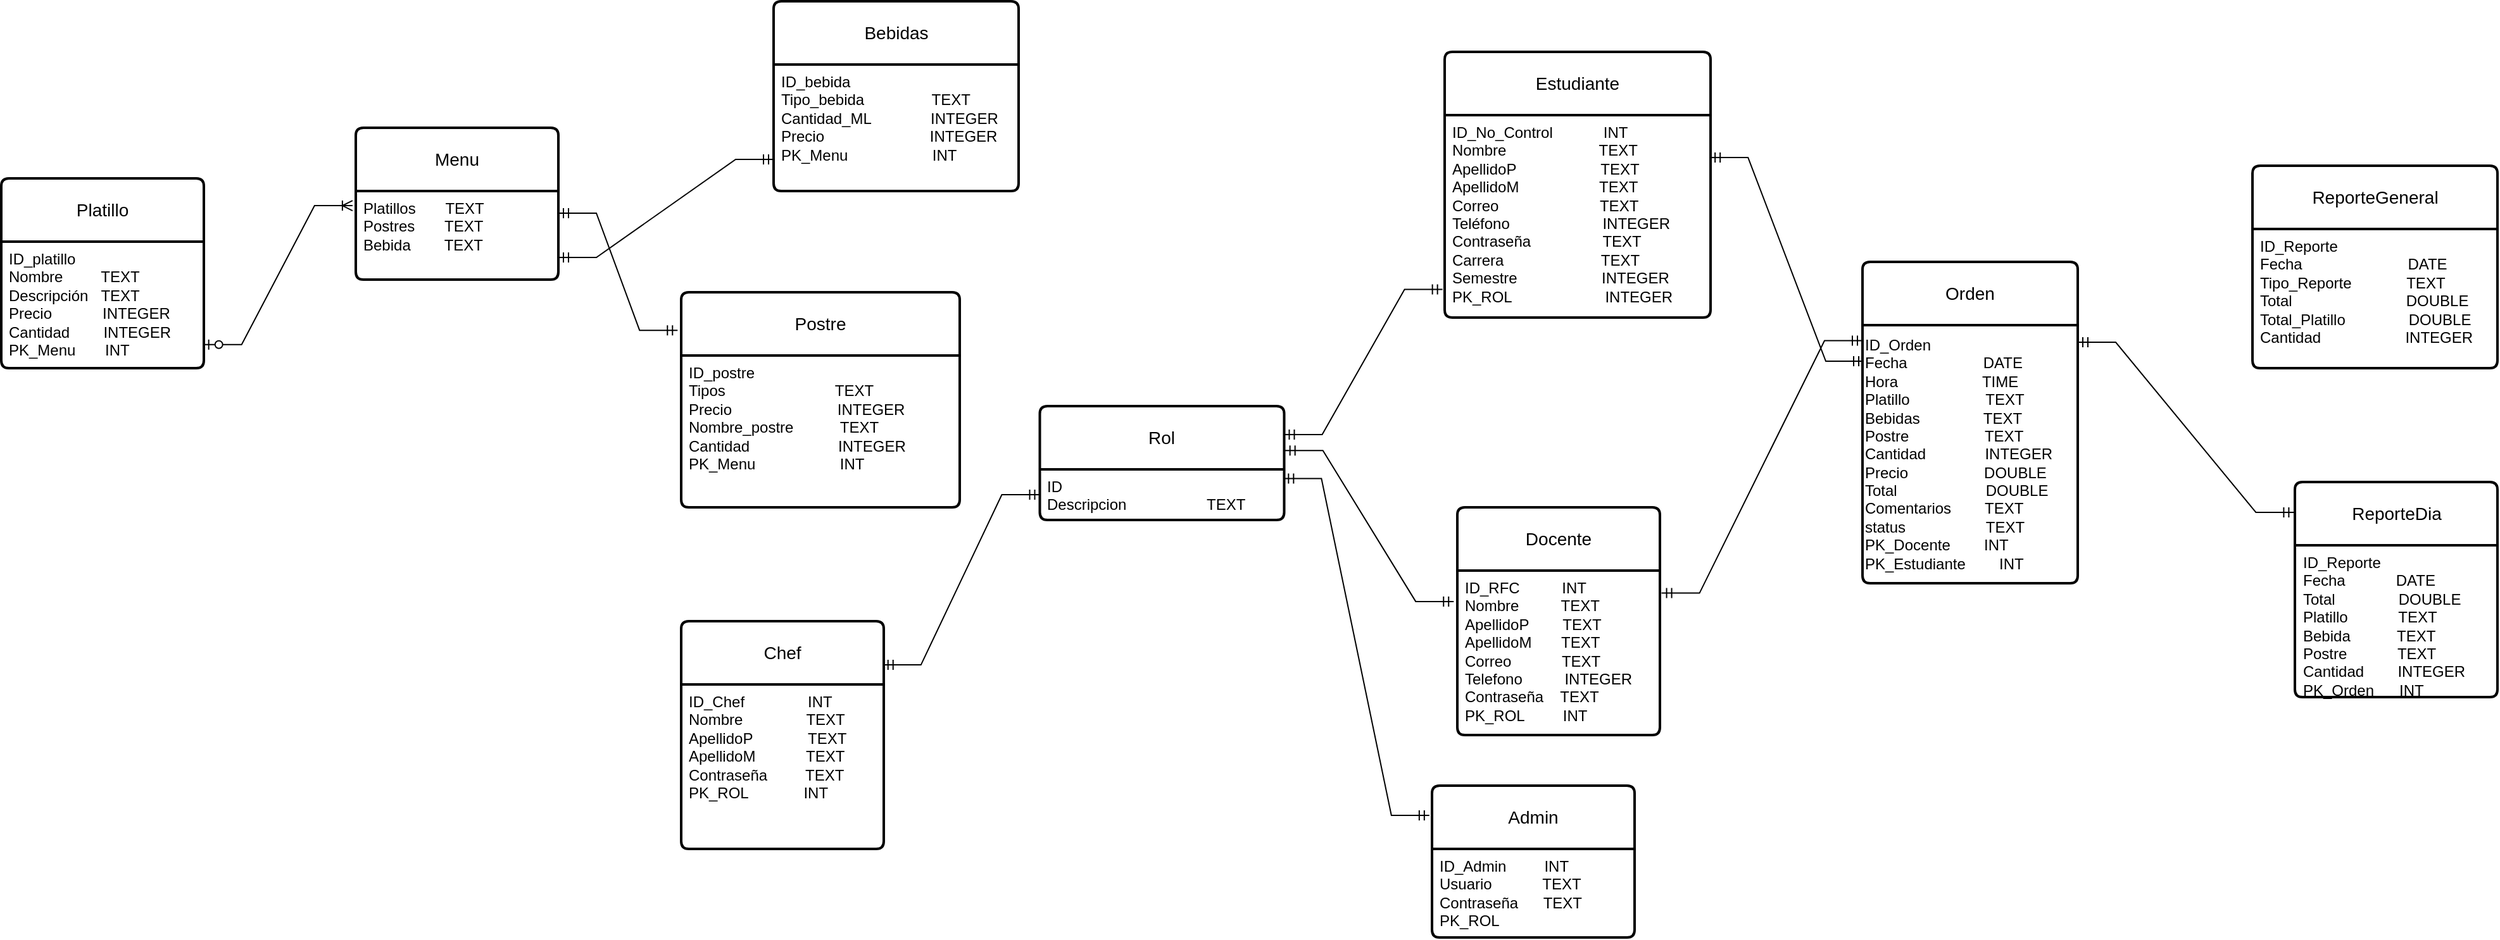 <mxfile version="26.2.14">
  <diagram name="Página-1" id="h7LUN1vNj84Fv_pHa3Pm">
    <mxGraphModel dx="1074" dy="588" grid="1" gridSize="10" guides="1" tooltips="1" connect="1" arrows="1" fold="1" page="1" pageScale="1" pageWidth="827" pageHeight="1169" math="0" shadow="0">
      <root>
        <mxCell id="0" />
        <mxCell id="1" parent="0" />
        <mxCell id="UgrekTySW67cZ93FWNIJ-5" value="Platillo" style="swimlane;childLayout=stackLayout;horizontal=1;startSize=50;horizontalStack=0;rounded=1;fontSize=14;fontStyle=0;strokeWidth=2;resizeParent=0;resizeLast=1;shadow=0;dashed=0;align=center;arcSize=4;whiteSpace=wrap;html=1;" parent="1" vertex="1">
          <mxGeometry x="290" y="160" width="160" height="150" as="geometry" />
        </mxCell>
        <mxCell id="UgrekTySW67cZ93FWNIJ-6" value="ID_platillo&lt;div&gt;&lt;div&gt;Nombre&amp;nbsp; &amp;nbsp; &amp;nbsp; &amp;nbsp; &amp;nbsp;TEXT&lt;/div&gt;&lt;div&gt;Descripción&amp;nbsp; &amp;nbsp;TEXT&lt;/div&gt;&lt;div&gt;Precio&amp;nbsp; &amp;nbsp; &amp;nbsp; &amp;nbsp; &amp;nbsp; &amp;nbsp; INTEGER&lt;/div&gt;&lt;div&gt;Cantidad&amp;nbsp; &amp;nbsp; &amp;nbsp; &amp;nbsp; INTEGER&lt;/div&gt;&lt;/div&gt;&lt;div&gt;PK_Menu&amp;nbsp; &amp;nbsp; &amp;nbsp; &amp;nbsp;INT&lt;/div&gt;" style="align=left;strokeColor=none;fillColor=none;spacingLeft=4;spacingRight=4;fontSize=12;verticalAlign=top;resizable=0;rotatable=0;part=1;html=1;whiteSpace=wrap;" parent="UgrekTySW67cZ93FWNIJ-5" vertex="1">
          <mxGeometry y="50" width="160" height="100" as="geometry" />
        </mxCell>
        <mxCell id="UgrekTySW67cZ93FWNIJ-7" value="&lt;div&gt;ReporteDia&lt;/div&gt;" style="swimlane;childLayout=stackLayout;horizontal=1;startSize=50;horizontalStack=0;rounded=1;fontSize=14;fontStyle=0;strokeWidth=2;resizeParent=0;resizeLast=1;shadow=0;dashed=0;align=center;arcSize=4;whiteSpace=wrap;html=1;" parent="1" vertex="1">
          <mxGeometry x="2101.5" y="400" width="160" height="170" as="geometry" />
        </mxCell>
        <mxCell id="UgrekTySW67cZ93FWNIJ-8" value="ID_Reporte&lt;div&gt;Fecha&amp;nbsp; &amp;nbsp; &amp;nbsp; &amp;nbsp; &amp;nbsp; &amp;nbsp; DATE&amp;nbsp;&lt;/div&gt;&lt;div&gt;Total&amp;nbsp; &amp;nbsp; &amp;nbsp; &amp;nbsp; &amp;nbsp; &amp;nbsp; &amp;nbsp; &amp;nbsp;DOUBLE&lt;/div&gt;&lt;div&gt;Platillo&amp;nbsp; &amp;nbsp; &amp;nbsp; &amp;nbsp; &amp;nbsp; &amp;nbsp; TEXT&lt;/div&gt;&lt;div&gt;Bebida&amp;nbsp; &amp;nbsp; &amp;nbsp; &amp;nbsp; &amp;nbsp; &amp;nbsp;TEXT&lt;/div&gt;&lt;div&gt;Postre&amp;nbsp; &amp;nbsp; &amp;nbsp; &amp;nbsp; &amp;nbsp; &amp;nbsp; TEXT&lt;/div&gt;&lt;div&gt;Cantidad&amp;nbsp; &amp;nbsp; &amp;nbsp; &amp;nbsp; INTEGER&lt;/div&gt;&lt;div&gt;PK_Orden&amp;nbsp; &amp;nbsp; &amp;nbsp; INT&lt;/div&gt;" style="align=left;strokeColor=none;fillColor=none;spacingLeft=4;spacingRight=4;fontSize=12;verticalAlign=top;resizable=0;rotatable=0;part=1;html=1;whiteSpace=wrap;" parent="UgrekTySW67cZ93FWNIJ-7" vertex="1">
          <mxGeometry y="50" width="160" height="120" as="geometry" />
        </mxCell>
        <mxCell id="UgrekTySW67cZ93FWNIJ-9" value="&lt;div&gt;Menu&lt;/div&gt;" style="swimlane;childLayout=stackLayout;horizontal=1;startSize=50;horizontalStack=0;rounded=1;fontSize=14;fontStyle=0;strokeWidth=2;resizeParent=0;resizeLast=1;shadow=0;dashed=0;align=center;arcSize=4;whiteSpace=wrap;html=1;" parent="1" vertex="1">
          <mxGeometry x="570" y="120" width="160" height="120" as="geometry" />
        </mxCell>
        <mxCell id="UgrekTySW67cZ93FWNIJ-10" value="Platillos&amp;nbsp; &amp;nbsp; &amp;nbsp; &amp;nbsp;TEXT&lt;div&gt;Postres&amp;nbsp; &amp;nbsp; &amp;nbsp; &amp;nbsp;TEXT&lt;/div&gt;&lt;div&gt;Bebida&amp;nbsp; &amp;nbsp; &amp;nbsp; &amp;nbsp; TEXT&lt;/div&gt;" style="align=left;strokeColor=none;fillColor=none;spacingLeft=4;spacingRight=4;fontSize=12;verticalAlign=top;resizable=0;rotatable=0;part=1;html=1;whiteSpace=wrap;" parent="UgrekTySW67cZ93FWNIJ-9" vertex="1">
          <mxGeometry y="50" width="160" height="70" as="geometry" />
        </mxCell>
        <mxCell id="UgrekTySW67cZ93FWNIJ-11" value="Bebidas" style="swimlane;childLayout=stackLayout;horizontal=1;startSize=50;horizontalStack=0;rounded=1;fontSize=14;fontStyle=0;strokeWidth=2;resizeParent=0;resizeLast=1;shadow=0;dashed=0;align=center;arcSize=4;whiteSpace=wrap;html=1;" parent="1" vertex="1">
          <mxGeometry x="900" y="20" width="193.5" height="150" as="geometry" />
        </mxCell>
        <mxCell id="UgrekTySW67cZ93FWNIJ-12" value="ID_bebida&amp;nbsp; &amp;nbsp; &amp;nbsp; &amp;nbsp; &amp;nbsp; &amp;nbsp; &amp;nbsp; &amp;nbsp; &amp;nbsp; &amp;nbsp;&lt;div&gt;Tipo_bebida&amp;nbsp; &amp;nbsp; &amp;nbsp; &amp;nbsp; &amp;nbsp; &amp;nbsp; &amp;nbsp; &amp;nbsp; TEXT&lt;/div&gt;&lt;div&gt;Cantidad_ML&amp;nbsp; &amp;nbsp; &amp;nbsp; &amp;nbsp; &amp;nbsp; &amp;nbsp; &amp;nbsp; INTEGER&lt;/div&gt;&lt;div&gt;Precio&amp;nbsp; &amp;nbsp; &amp;nbsp; &amp;nbsp; &amp;nbsp; &amp;nbsp; &amp;nbsp; &amp;nbsp; &amp;nbsp; &amp;nbsp; &amp;nbsp; &amp;nbsp; &amp;nbsp;INTEGER&lt;/div&gt;&lt;div&gt;PK_Menu&amp;nbsp; &amp;nbsp; &amp;nbsp; &amp;nbsp; &amp;nbsp; &amp;nbsp; &amp;nbsp; &amp;nbsp; &amp;nbsp; &amp;nbsp; INT&lt;/div&gt;&lt;div&gt;&lt;br&gt;&lt;/div&gt;" style="align=left;strokeColor=none;fillColor=none;spacingLeft=4;spacingRight=4;fontSize=12;verticalAlign=top;resizable=0;rotatable=0;part=1;html=1;whiteSpace=wrap;" parent="UgrekTySW67cZ93FWNIJ-11" vertex="1">
          <mxGeometry y="50" width="193.5" height="100" as="geometry" />
        </mxCell>
        <mxCell id="UgrekTySW67cZ93FWNIJ-20" value="ReporteGeneral" style="swimlane;childLayout=stackLayout;horizontal=1;startSize=50;horizontalStack=0;rounded=1;fontSize=14;fontStyle=0;strokeWidth=2;resizeParent=0;resizeLast=1;shadow=0;dashed=0;align=center;arcSize=4;whiteSpace=wrap;html=1;" parent="1" vertex="1">
          <mxGeometry x="2068" y="150" width="193.5" height="160" as="geometry" />
        </mxCell>
        <mxCell id="UgrekTySW67cZ93FWNIJ-21" value="&lt;div&gt;ID_Reporte&lt;/div&gt;&lt;div&gt;Fecha&amp;nbsp; &amp;nbsp; &amp;nbsp; &amp;nbsp; &amp;nbsp; &amp;nbsp; &amp;nbsp; &amp;nbsp; &amp;nbsp; &amp;nbsp; &amp;nbsp; &amp;nbsp; &amp;nbsp;DATE&lt;/div&gt;&lt;div&gt;Tipo_Reporte&amp;nbsp; &amp;nbsp; &amp;nbsp; &amp;nbsp; &amp;nbsp; &amp;nbsp; &amp;nbsp;TEXT&lt;/div&gt;&lt;div&gt;Total&amp;nbsp; &amp;nbsp; &amp;nbsp; &amp;nbsp; &amp;nbsp; &amp;nbsp; &amp;nbsp; &amp;nbsp; &amp;nbsp; &amp;nbsp; &amp;nbsp; &amp;nbsp; &amp;nbsp; &amp;nbsp;DOUBLE&lt;/div&gt;&lt;div&gt;Total_Platillo&amp;nbsp; &amp;nbsp; &amp;nbsp; &amp;nbsp; &amp;nbsp; &amp;nbsp; &amp;nbsp; &amp;nbsp;DOUBLE&lt;/div&gt;&lt;div&gt;Cantidad&amp;nbsp; &amp;nbsp; &amp;nbsp; &amp;nbsp; &amp;nbsp; &amp;nbsp; &amp;nbsp; &amp;nbsp; &amp;nbsp; &amp;nbsp; INTEGER&lt;/div&gt;" style="align=left;strokeColor=none;fillColor=none;spacingLeft=4;spacingRight=4;fontSize=12;verticalAlign=top;resizable=0;rotatable=0;part=1;html=1;whiteSpace=wrap;" parent="UgrekTySW67cZ93FWNIJ-20" vertex="1">
          <mxGeometry y="50" width="193.5" height="110" as="geometry" />
        </mxCell>
        <mxCell id="UgrekTySW67cZ93FWNIJ-22" value="Rol" style="swimlane;childLayout=stackLayout;horizontal=1;startSize=50;horizontalStack=0;rounded=1;fontSize=14;fontStyle=0;strokeWidth=2;resizeParent=0;resizeLast=1;shadow=0;dashed=0;align=center;arcSize=4;whiteSpace=wrap;html=1;" parent="1" vertex="1">
          <mxGeometry x="1110.25" y="340" width="193" height="90" as="geometry" />
        </mxCell>
        <mxCell id="UgrekTySW67cZ93FWNIJ-23" value="ID&lt;div&gt;&lt;span style=&quot;background-color: transparent; color: light-dark(rgb(0, 0, 0), rgb(255, 255, 255));&quot;&gt;Descripcion&amp;nbsp; &amp;nbsp; &amp;nbsp; &amp;nbsp; &amp;nbsp; &amp;nbsp; &amp;nbsp; &amp;nbsp; &amp;nbsp; &amp;nbsp;TEXT&lt;/span&gt;&lt;/div&gt;" style="align=left;strokeColor=none;fillColor=none;spacingLeft=4;spacingRight=4;fontSize=12;verticalAlign=top;resizable=0;rotatable=0;part=1;html=1;whiteSpace=wrap;" parent="UgrekTySW67cZ93FWNIJ-22" vertex="1">
          <mxGeometry y="50" width="193" height="40" as="geometry" />
        </mxCell>
        <mxCell id="UgrekTySW67cZ93FWNIJ-25" value="&lt;div&gt;Estudiante&lt;/div&gt;" style="swimlane;childLayout=stackLayout;horizontal=1;startSize=50;horizontalStack=0;rounded=1;fontSize=14;fontStyle=0;strokeWidth=2;resizeParent=0;resizeLast=1;shadow=0;dashed=0;align=center;arcSize=4;whiteSpace=wrap;html=1;" parent="1" vertex="1">
          <mxGeometry x="1430" y="60" width="210" height="210" as="geometry" />
        </mxCell>
        <mxCell id="UgrekTySW67cZ93FWNIJ-26" value="ID_No_Control&amp;nbsp; &amp;nbsp; &amp;nbsp; &amp;nbsp; &amp;nbsp; &amp;nbsp; INT&lt;br&gt;&lt;div&gt;Nombre&amp;nbsp; &amp;nbsp; &amp;nbsp; &amp;nbsp; &amp;nbsp; &amp;nbsp; &amp;nbsp; &amp;nbsp; &amp;nbsp; &amp;nbsp; &amp;nbsp; TEXT&lt;/div&gt;&lt;div&gt;ApellidoP&amp;nbsp; &amp;nbsp; &amp;nbsp; &amp;nbsp; &amp;nbsp; &amp;nbsp; &amp;nbsp; &amp;nbsp; &amp;nbsp; &amp;nbsp; TEXT&lt;/div&gt;&lt;div&gt;ApellidoM&amp;nbsp; &amp;nbsp; &amp;nbsp; &amp;nbsp; &amp;nbsp; &amp;nbsp; &amp;nbsp; &amp;nbsp; &amp;nbsp; &amp;nbsp;TEXT&lt;/div&gt;&lt;div&gt;Correo&amp;nbsp; &amp;nbsp; &amp;nbsp; &amp;nbsp; &amp;nbsp; &amp;nbsp; &amp;nbsp; &amp;nbsp; &amp;nbsp; &amp;nbsp; &amp;nbsp; &amp;nbsp; TEXT&lt;/div&gt;&lt;div&gt;Teléfono&amp;nbsp; &amp;nbsp; &amp;nbsp; &amp;nbsp; &amp;nbsp; &amp;nbsp; &amp;nbsp; &amp;nbsp; &amp;nbsp; &amp;nbsp; &amp;nbsp; INTEGER&lt;/div&gt;&lt;div&gt;Contraseña&amp;nbsp; &amp;nbsp; &amp;nbsp; &amp;nbsp; &amp;nbsp; &amp;nbsp; &amp;nbsp; &amp;nbsp; &amp;nbsp;TEXT&lt;/div&gt;&lt;div&gt;Carrera&amp;nbsp; &amp;nbsp; &amp;nbsp; &amp;nbsp; &amp;nbsp; &amp;nbsp; &amp;nbsp; &amp;nbsp; &amp;nbsp; &amp;nbsp; &amp;nbsp; &amp;nbsp;TEXT&lt;/div&gt;&lt;div&gt;Semestre&amp;nbsp; &amp;nbsp; &amp;nbsp; &amp;nbsp; &amp;nbsp; &amp;nbsp; &amp;nbsp; &amp;nbsp; &amp;nbsp; &amp;nbsp; INTEGER&lt;/div&gt;&lt;div&gt;&lt;span style=&quot;background-color: transparent; color: light-dark(rgb(0, 0, 0), rgb(255, 255, 255));&quot;&gt;PK_ROL&amp;nbsp; &amp;nbsp; &amp;nbsp; &amp;nbsp; &amp;nbsp; &amp;nbsp; &amp;nbsp; &amp;nbsp; &amp;nbsp; &amp;nbsp; &amp;nbsp; INTEGER&lt;/span&gt;&lt;/div&gt;&lt;div&gt;&lt;br&gt;&lt;/div&gt;" style="align=left;strokeColor=none;fillColor=none;spacingLeft=4;spacingRight=4;fontSize=12;verticalAlign=top;resizable=0;rotatable=0;part=1;html=1;whiteSpace=wrap;" parent="UgrekTySW67cZ93FWNIJ-25" vertex="1">
          <mxGeometry y="50" width="210" height="160" as="geometry" />
        </mxCell>
        <mxCell id="UgrekTySW67cZ93FWNIJ-27" value="&lt;div&gt;Orden&lt;/div&gt;" style="swimlane;childLayout=stackLayout;horizontal=1;startSize=50;horizontalStack=0;rounded=1;fontSize=14;fontStyle=0;strokeWidth=2;resizeParent=0;resizeLast=1;shadow=0;dashed=0;align=center;arcSize=4;whiteSpace=wrap;html=1;" parent="1" vertex="1">
          <mxGeometry x="1760" y="226" width="170" height="254" as="geometry">
            <mxRectangle x="640" y="420" width="80" height="50" as="alternateBounds" />
          </mxGeometry>
        </mxCell>
        <mxCell id="UgrekTySW67cZ93FWNIJ-28" value="ID_Orden&lt;div&gt;Fecha&amp;nbsp; &amp;nbsp; &amp;nbsp; &amp;nbsp; &amp;nbsp; &amp;nbsp; &amp;nbsp; &amp;nbsp; &amp;nbsp; DATE&lt;/div&gt;&lt;div&gt;Hora&amp;nbsp; &amp;nbsp; &amp;nbsp; &amp;nbsp; &amp;nbsp; &amp;nbsp; &amp;nbsp; &amp;nbsp; &amp;nbsp; &amp;nbsp; TIME&lt;/div&gt;&lt;div&gt;Platillo&amp;nbsp; &amp;nbsp; &amp;nbsp; &amp;nbsp; &amp;nbsp; &amp;nbsp; &amp;nbsp; &amp;nbsp; &amp;nbsp; TEXT&lt;/div&gt;&lt;div&gt;Bebidas&amp;nbsp; &amp;nbsp; &amp;nbsp; &amp;nbsp; &amp;nbsp; &amp;nbsp; &amp;nbsp; &amp;nbsp;TEXT&lt;/div&gt;&lt;div&gt;Postre&amp;nbsp; &amp;nbsp; &amp;nbsp; &amp;nbsp; &amp;nbsp; &amp;nbsp; &amp;nbsp; &amp;nbsp; &amp;nbsp; TEXT&lt;/div&gt;&lt;div&gt;Cantidad&amp;nbsp; &amp;nbsp; &amp;nbsp; &amp;nbsp; &amp;nbsp; &amp;nbsp; &amp;nbsp; INTEGER&lt;/div&gt;&lt;div&gt;Precio&amp;nbsp; &amp;nbsp; &amp;nbsp; &amp;nbsp; &amp;nbsp; &amp;nbsp; &amp;nbsp; &amp;nbsp; &amp;nbsp; DOUBLE&lt;/div&gt;&lt;div&gt;Total&amp;nbsp; &amp;nbsp; &amp;nbsp; &amp;nbsp; &amp;nbsp; &amp;nbsp; &amp;nbsp; &amp;nbsp; &amp;nbsp; &amp;nbsp; &amp;nbsp;DOUBLE&lt;/div&gt;&lt;div&gt;Comentarios&amp;nbsp; &amp;nbsp; &amp;nbsp; &amp;nbsp; TEXT&lt;/div&gt;&lt;div&gt;status&amp;nbsp; &amp;nbsp; &amp;nbsp; &amp;nbsp; &amp;nbsp; &amp;nbsp; &amp;nbsp; &amp;nbsp; &amp;nbsp; &amp;nbsp;TEXT&lt;/div&gt;&lt;div&gt;PK_Docente&amp;nbsp; &amp;nbsp; &amp;nbsp; &amp;nbsp; INT&lt;/div&gt;&lt;div&gt;PK_Estudiante&amp;nbsp; &amp;nbsp; &amp;nbsp; &amp;nbsp; INT&lt;/div&gt;" style="text;html=1;align=left;verticalAlign=middle;resizable=0;points=[];autosize=1;strokeColor=none;fillColor=none;" parent="UgrekTySW67cZ93FWNIJ-27" vertex="1">
          <mxGeometry y="50" width="170" height="204" as="geometry" />
        </mxCell>
        <mxCell id="UgrekTySW67cZ93FWNIJ-30" value="&lt;div&gt;Postre&lt;/div&gt;" style="swimlane;childLayout=stackLayout;horizontal=1;startSize=50;horizontalStack=0;rounded=1;fontSize=14;fontStyle=0;strokeWidth=2;resizeParent=0;resizeLast=1;shadow=0;dashed=0;align=center;arcSize=4;whiteSpace=wrap;html=1;" parent="1" vertex="1">
          <mxGeometry x="827" y="250" width="220" height="170" as="geometry" />
        </mxCell>
        <mxCell id="UgrekTySW67cZ93FWNIJ-31" value="ID_postre&lt;div&gt;Tipos&amp;nbsp; &amp;nbsp; &amp;nbsp; &amp;nbsp; &amp;nbsp; &amp;nbsp; &amp;nbsp; &amp;nbsp; &amp;nbsp; &amp;nbsp; &amp;nbsp; &amp;nbsp; &amp;nbsp; TEXT&lt;/div&gt;&lt;div&gt;Precio&amp;nbsp; &amp;nbsp; &amp;nbsp; &amp;nbsp; &amp;nbsp; &amp;nbsp; &amp;nbsp; &amp;nbsp; &amp;nbsp; &amp;nbsp; &amp;nbsp; &amp;nbsp; &amp;nbsp;INTEGER&lt;/div&gt;&lt;div&gt;Nombre_postre&amp;nbsp; &amp;nbsp; &amp;nbsp; &amp;nbsp; &amp;nbsp; &amp;nbsp;TEXT&lt;/div&gt;&lt;div&gt;Cantidad&amp;nbsp; &amp;nbsp; &amp;nbsp; &amp;nbsp; &amp;nbsp; &amp;nbsp; &amp;nbsp; &amp;nbsp; &amp;nbsp; &amp;nbsp; &amp;nbsp;INTEGER&lt;/div&gt;&lt;div&gt;PK_Menu&amp;nbsp; &amp;nbsp; &amp;nbsp; &amp;nbsp; &amp;nbsp; &amp;nbsp; &amp;nbsp; &amp;nbsp; &amp;nbsp; &amp;nbsp; INT&lt;/div&gt;" style="align=left;strokeColor=none;fillColor=none;spacingLeft=4;spacingRight=4;fontSize=12;verticalAlign=top;resizable=0;rotatable=0;part=1;html=1;whiteSpace=wrap;" parent="UgrekTySW67cZ93FWNIJ-30" vertex="1">
          <mxGeometry y="50" width="220" height="120" as="geometry" />
        </mxCell>
        <mxCell id="UgrekTySW67cZ93FWNIJ-32" value="" style="edgeStyle=entityRelationEdgeStyle;fontSize=12;html=1;endArrow=ERmandOne;startArrow=ERmandOne;rounded=0;exitX=1;exitY=0.25;exitDx=0;exitDy=0;entryX=-0.008;entryY=0.861;entryDx=0;entryDy=0;entryPerimeter=0;" parent="1" source="UgrekTySW67cZ93FWNIJ-22" target="UgrekTySW67cZ93FWNIJ-26" edge="1">
          <mxGeometry width="100" height="100" relative="1" as="geometry">
            <mxPoint x="880" y="320" as="sourcePoint" />
            <mxPoint x="980" y="220" as="targetPoint" />
          </mxGeometry>
        </mxCell>
        <mxCell id="UgrekTySW67cZ93FWNIJ-33" value="" style="edgeStyle=entityRelationEdgeStyle;fontSize=12;html=1;endArrow=ERoneToMany;startArrow=ERzeroToOne;rounded=0;entryX=-0.016;entryY=0.165;entryDx=0;entryDy=0;entryPerimeter=0;exitX=0.999;exitY=0.814;exitDx=0;exitDy=0;exitPerimeter=0;" parent="1" source="UgrekTySW67cZ93FWNIJ-6" target="UgrekTySW67cZ93FWNIJ-10" edge="1">
          <mxGeometry width="100" height="100" relative="1" as="geometry">
            <mxPoint x="446.75" y="230" as="sourcePoint" />
            <mxPoint x="546.75" y="130" as="targetPoint" />
          </mxGeometry>
        </mxCell>
        <mxCell id="9HkGJAlbP1T52s2Bm0b9-1" value="&lt;div&gt;Docente&lt;/div&gt;" style="swimlane;childLayout=stackLayout;horizontal=1;startSize=50;horizontalStack=0;rounded=1;fontSize=14;fontStyle=0;strokeWidth=2;resizeParent=0;resizeLast=1;shadow=0;dashed=0;align=center;arcSize=4;whiteSpace=wrap;html=1;" vertex="1" parent="1">
          <mxGeometry x="1440" y="420" width="160" height="180" as="geometry" />
        </mxCell>
        <mxCell id="9HkGJAlbP1T52s2Bm0b9-2" value="&lt;div&gt;ID_RFC&amp;nbsp; &amp;nbsp; &amp;nbsp; &amp;nbsp; &amp;nbsp; INT&lt;/div&gt;&lt;div&gt;Nombre&amp;nbsp; &amp;nbsp; &amp;nbsp; &amp;nbsp; &amp;nbsp; TEXT&amp;nbsp;&lt;/div&gt;&lt;div&gt;ApellidoP&amp;nbsp; &amp;nbsp; &amp;nbsp; &amp;nbsp; TEXT&lt;/div&gt;&lt;div&gt;ApellidoM&amp;nbsp; &amp;nbsp; &amp;nbsp; &amp;nbsp;TEXT&lt;/div&gt;&lt;div&gt;Correo&amp;nbsp; &amp;nbsp; &amp;nbsp; &amp;nbsp; &amp;nbsp; &amp;nbsp; TEXT&lt;/div&gt;&lt;div&gt;Telefono&amp;nbsp; &amp;nbsp; &amp;nbsp; &amp;nbsp; &amp;nbsp; INTEGER&lt;/div&gt;&lt;div&gt;Contraseña&amp;nbsp; &amp;nbsp; TEXT&lt;/div&gt;&lt;div&gt;PK_ROL&amp;nbsp; &amp;nbsp; &amp;nbsp; &amp;nbsp; &amp;nbsp;INT&lt;/div&gt;" style="align=left;strokeColor=none;fillColor=none;spacingLeft=4;spacingRight=4;fontSize=12;verticalAlign=top;resizable=0;rotatable=0;part=1;html=1;whiteSpace=wrap;" vertex="1" parent="9HkGJAlbP1T52s2Bm0b9-1">
          <mxGeometry y="50" width="160" height="130" as="geometry" />
        </mxCell>
        <mxCell id="9HkGJAlbP1T52s2Bm0b9-5" value="" style="edgeStyle=entityRelationEdgeStyle;fontSize=12;html=1;endArrow=ERmandOne;startArrow=ERmandOne;rounded=0;exitX=-0.018;exitY=0.188;exitDx=0;exitDy=0;exitPerimeter=0;entryX=1.003;entryY=0.39;entryDx=0;entryDy=0;entryPerimeter=0;" edge="1" parent="1" source="9HkGJAlbP1T52s2Bm0b9-2" target="UgrekTySW67cZ93FWNIJ-22">
          <mxGeometry width="100" height="100" relative="1" as="geometry">
            <mxPoint x="1283.25" y="600" as="sourcePoint" />
            <mxPoint x="1383.25" y="500" as="targetPoint" />
          </mxGeometry>
        </mxCell>
        <mxCell id="9HkGJAlbP1T52s2Bm0b9-6" value="&lt;div&gt;Admin&lt;/div&gt;" style="swimlane;childLayout=stackLayout;horizontal=1;startSize=50;horizontalStack=0;rounded=1;fontSize=14;fontStyle=0;strokeWidth=2;resizeParent=0;resizeLast=1;shadow=0;dashed=0;align=center;arcSize=4;whiteSpace=wrap;html=1;" vertex="1" parent="1">
          <mxGeometry x="1420" y="640" width="160" height="120" as="geometry" />
        </mxCell>
        <mxCell id="9HkGJAlbP1T52s2Bm0b9-7" value="ID_Admin&amp;nbsp; &amp;nbsp; &amp;nbsp; &amp;nbsp; &amp;nbsp;INT&lt;div&gt;Usuario&amp;nbsp; &amp;nbsp; &amp;nbsp; &amp;nbsp; &amp;nbsp; &amp;nbsp; TEXT&lt;/div&gt;&lt;div&gt;Contraseña&amp;nbsp; &amp;nbsp; &amp;nbsp; TEXT&lt;/div&gt;&lt;div&gt;PK_ROL&lt;/div&gt;" style="align=left;strokeColor=none;fillColor=none;spacingLeft=4;spacingRight=4;fontSize=12;verticalAlign=top;resizable=0;rotatable=0;part=1;html=1;whiteSpace=wrap;" vertex="1" parent="9HkGJAlbP1T52s2Bm0b9-6">
          <mxGeometry y="50" width="160" height="70" as="geometry" />
        </mxCell>
        <mxCell id="9HkGJAlbP1T52s2Bm0b9-9" value="" style="edgeStyle=entityRelationEdgeStyle;fontSize=12;html=1;endArrow=ERmandOne;startArrow=ERmandOne;rounded=0;entryX=0.997;entryY=0.18;entryDx=0;entryDy=0;exitX=-0.013;exitY=0.196;exitDx=0;exitDy=0;exitPerimeter=0;entryPerimeter=0;" edge="1" parent="1" source="9HkGJAlbP1T52s2Bm0b9-6" target="UgrekTySW67cZ93FWNIJ-23">
          <mxGeometry width="100" height="100" relative="1" as="geometry">
            <mxPoint x="1013.25" y="600" as="sourcePoint" />
            <mxPoint x="1113.25" y="500" as="targetPoint" />
            <Array as="points">
              <mxPoint x="1083.25" y="490" />
            </Array>
          </mxGeometry>
        </mxCell>
        <mxCell id="9HkGJAlbP1T52s2Bm0b9-11" value="&lt;div&gt;Chef&lt;/div&gt;" style="swimlane;childLayout=stackLayout;horizontal=1;startSize=50;horizontalStack=0;rounded=1;fontSize=14;fontStyle=0;strokeWidth=2;resizeParent=0;resizeLast=1;shadow=0;dashed=0;align=center;arcSize=4;whiteSpace=wrap;html=1;" vertex="1" parent="1">
          <mxGeometry x="827" y="510" width="160" height="180" as="geometry" />
        </mxCell>
        <mxCell id="9HkGJAlbP1T52s2Bm0b9-12" value="ID_Chef&amp;nbsp; &amp;nbsp; &amp;nbsp; &amp;nbsp; &amp;nbsp; &amp;nbsp; &amp;nbsp; &amp;nbsp;INT&lt;div&gt;Nombre&amp;nbsp; &amp;nbsp; &amp;nbsp; &amp;nbsp; &amp;nbsp; &amp;nbsp; &amp;nbsp; &amp;nbsp;TEXT&lt;/div&gt;&lt;div&gt;ApellidoP&amp;nbsp; &amp;nbsp; &amp;nbsp; &amp;nbsp; &amp;nbsp; &amp;nbsp; &amp;nbsp;TEXT&lt;/div&gt;&lt;div&gt;ApellidoM&amp;nbsp; &amp;nbsp; &amp;nbsp; &amp;nbsp; &amp;nbsp; &amp;nbsp; TEXT&lt;/div&gt;&lt;div&gt;Contraseña&amp;nbsp; &amp;nbsp; &amp;nbsp; &amp;nbsp; &amp;nbsp;TEXT&lt;/div&gt;&lt;div&gt;PK_ROL&amp;nbsp; &amp;nbsp; &amp;nbsp; &amp;nbsp; &amp;nbsp; &amp;nbsp; &amp;nbsp;INT&lt;/div&gt;" style="align=left;strokeColor=none;fillColor=none;spacingLeft=4;spacingRight=4;fontSize=12;verticalAlign=top;resizable=0;rotatable=0;part=1;html=1;whiteSpace=wrap;" vertex="1" parent="9HkGJAlbP1T52s2Bm0b9-11">
          <mxGeometry y="50" width="160" height="130" as="geometry" />
        </mxCell>
        <mxCell id="9HkGJAlbP1T52s2Bm0b9-13" value="" style="edgeStyle=entityRelationEdgeStyle;fontSize=12;html=1;endArrow=ERmandOne;startArrow=ERmandOne;rounded=0;entryX=0;entryY=0.5;entryDx=0;entryDy=0;exitX=0.996;exitY=0.192;exitDx=0;exitDy=0;exitPerimeter=0;" edge="1" parent="1" source="9HkGJAlbP1T52s2Bm0b9-11" target="UgrekTySW67cZ93FWNIJ-23">
          <mxGeometry width="100" height="100" relative="1" as="geometry">
            <mxPoint x="973.25" y="880" as="sourcePoint" />
            <mxPoint x="1073.25" y="780" as="targetPoint" />
          </mxGeometry>
        </mxCell>
        <mxCell id="9HkGJAlbP1T52s2Bm0b9-26" value="" style="edgeStyle=entityRelationEdgeStyle;fontSize=12;html=1;endArrow=ERmandOne;startArrow=ERmandOne;rounded=0;entryX=1;entryY=0.25;entryDx=0;entryDy=0;exitX=-0.013;exitY=0.177;exitDx=0;exitDy=0;exitPerimeter=0;" edge="1" parent="1" source="UgrekTySW67cZ93FWNIJ-30" target="UgrekTySW67cZ93FWNIJ-10">
          <mxGeometry width="100" height="100" relative="1" as="geometry">
            <mxPoint x="790" y="380" as="sourcePoint" />
            <mxPoint x="890" y="280" as="targetPoint" />
          </mxGeometry>
        </mxCell>
        <mxCell id="9HkGJAlbP1T52s2Bm0b9-27" value="" style="edgeStyle=entityRelationEdgeStyle;fontSize=12;html=1;endArrow=ERmandOne;startArrow=ERmandOne;rounded=0;entryX=0;entryY=0.75;entryDx=0;entryDy=0;exitX=1;exitY=0.75;exitDx=0;exitDy=0;" edge="1" parent="1" source="UgrekTySW67cZ93FWNIJ-10" target="UgrekTySW67cZ93FWNIJ-12">
          <mxGeometry width="100" height="100" relative="1" as="geometry">
            <mxPoint x="990" y="250" as="sourcePoint" />
            <mxPoint x="916" y="108" as="targetPoint" />
          </mxGeometry>
        </mxCell>
        <mxCell id="9HkGJAlbP1T52s2Bm0b9-30" value="" style="edgeStyle=entityRelationEdgeStyle;fontSize=12;html=1;endArrow=ERmandOne;startArrow=ERmandOne;rounded=0;entryX=0.998;entryY=0.209;entryDx=0;entryDy=0;entryPerimeter=0;exitX=0.006;exitY=0.14;exitDx=0;exitDy=0;exitPerimeter=0;" edge="1" parent="1" source="UgrekTySW67cZ93FWNIJ-28" target="UgrekTySW67cZ93FWNIJ-26">
          <mxGeometry width="100" height="100" relative="1" as="geometry">
            <mxPoint x="1720" y="310" as="sourcePoint" />
            <mxPoint x="1820" y="210" as="targetPoint" />
          </mxGeometry>
        </mxCell>
        <mxCell id="9HkGJAlbP1T52s2Bm0b9-31" value="" style="edgeStyle=entityRelationEdgeStyle;fontSize=12;html=1;endArrow=ERmandOne;startArrow=ERmandOne;rounded=0;entryX=0;entryY=0.06;entryDx=0;entryDy=0;entryPerimeter=0;exitX=1.008;exitY=0.137;exitDx=0;exitDy=0;exitPerimeter=0;" edge="1" parent="1" source="9HkGJAlbP1T52s2Bm0b9-2" target="UgrekTySW67cZ93FWNIJ-28">
          <mxGeometry width="100" height="100" relative="1" as="geometry">
            <mxPoint x="1520" y="478" as="sourcePoint" />
            <mxPoint x="1620" y="378" as="targetPoint" />
          </mxGeometry>
        </mxCell>
        <mxCell id="9HkGJAlbP1T52s2Bm0b9-32" value="" style="edgeStyle=entityRelationEdgeStyle;fontSize=12;html=1;endArrow=ERmandOne;startArrow=ERmandOne;rounded=0;entryX=1;entryY=0.25;entryDx=0;entryDy=0;exitX=-0.005;exitY=0.141;exitDx=0;exitDy=0;exitPerimeter=0;" edge="1" parent="1" source="UgrekTySW67cZ93FWNIJ-7" target="UgrekTySW67cZ93FWNIJ-27">
          <mxGeometry width="100" height="100" relative="1" as="geometry">
            <mxPoint x="2018" y="480" as="sourcePoint" />
            <mxPoint x="2118" y="380" as="targetPoint" />
          </mxGeometry>
        </mxCell>
      </root>
    </mxGraphModel>
  </diagram>
</mxfile>
